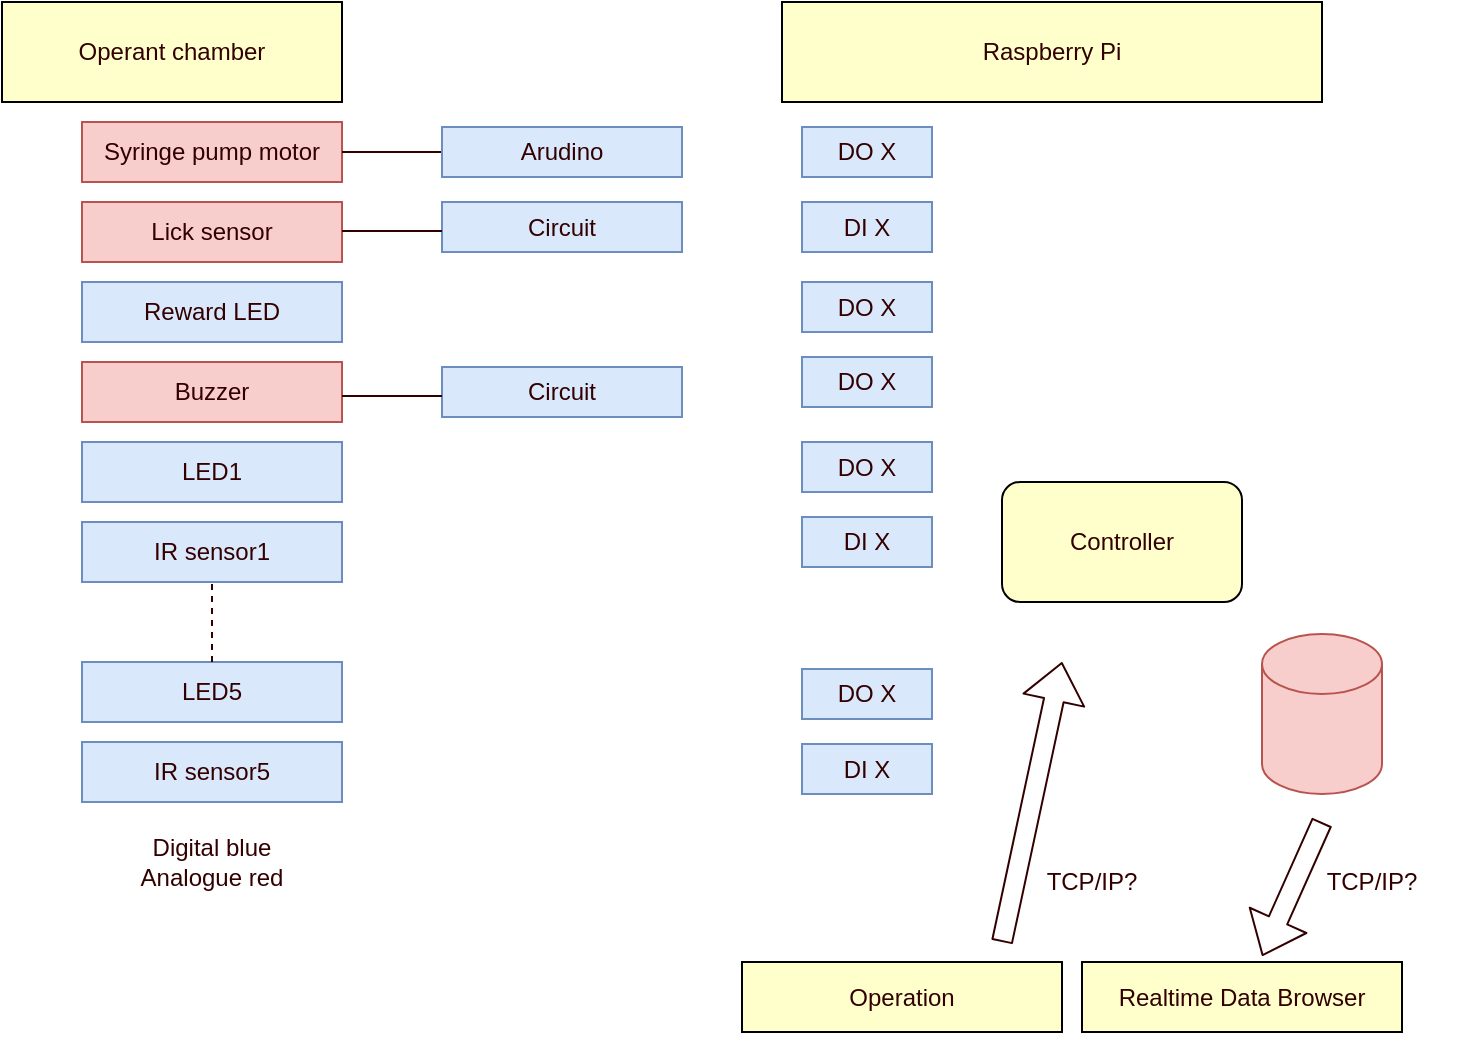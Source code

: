 <mxfile>
    <diagram id="ng4Kd8hOpdcPiHU1NTaW" name="Page-1">
        <mxGraphModel dx="977" dy="1572" grid="1" gridSize="10" guides="1" tooltips="1" connect="1" arrows="1" fold="1" page="1" pageScale="1" pageWidth="827" pageHeight="1169" background="#ffffff" math="0" shadow="0">
            <root>
                <mxCell id="0"/>
                <mxCell id="1" parent="0"/>
                <mxCell id="2" value="&lt;p&gt;&lt;font color=&quot;#330000&quot;&gt;Operant chamber&lt;/font&gt;&lt;/p&gt;" style="rounded=0;whiteSpace=wrap;html=1;fillColor=#FFFFCC;" vertex="1" parent="1">
                    <mxGeometry x="10" y="110" width="170" height="50" as="geometry"/>
                </mxCell>
                <mxCell id="3" value="&lt;p&gt;&lt;font color=&quot;#330000&quot;&gt;Syringe pump motor&lt;/font&gt;&lt;/p&gt;" style="rounded=0;whiteSpace=wrap;html=1;fillColor=#f8cecc;strokeColor=#b85450;" vertex="1" parent="1">
                    <mxGeometry x="50" y="170" width="130" height="30" as="geometry"/>
                </mxCell>
                <mxCell id="4" value="&lt;p&gt;&lt;font color=&quot;#330000&quot;&gt;Lick sensor&lt;/font&gt;&lt;/p&gt;" style="rounded=0;whiteSpace=wrap;html=1;fillColor=#f8cecc;strokeColor=#b85450;" vertex="1" parent="1">
                    <mxGeometry x="50" y="210" width="130" height="30" as="geometry"/>
                </mxCell>
                <mxCell id="5" value="&lt;p&gt;&lt;font color=&quot;#330000&quot;&gt;Reward LED&lt;/font&gt;&lt;/p&gt;" style="rounded=0;whiteSpace=wrap;html=1;fillColor=#dae8fc;strokeColor=#6c8ebf;" vertex="1" parent="1">
                    <mxGeometry x="50" y="250" width="130" height="30" as="geometry"/>
                </mxCell>
                <mxCell id="6" value="&lt;p&gt;&lt;font color=&quot;#330000&quot;&gt;Buzzer&lt;/font&gt;&lt;/p&gt;" style="rounded=0;whiteSpace=wrap;html=1;fillColor=#f8cecc;strokeColor=#b85450;" vertex="1" parent="1">
                    <mxGeometry x="50" y="290" width="130" height="30" as="geometry"/>
                </mxCell>
                <mxCell id="7" value="&lt;p&gt;&lt;font color=&quot;#330000&quot;&gt;LED1&lt;/font&gt;&lt;/p&gt;" style="rounded=0;whiteSpace=wrap;html=1;fillColor=#dae8fc;strokeColor=#6c8ebf;" vertex="1" parent="1">
                    <mxGeometry x="50" y="330" width="130" height="30" as="geometry"/>
                </mxCell>
                <mxCell id="8" value="&lt;p&gt;&lt;font color=&quot;#330000&quot;&gt;IR sensor1&lt;/font&gt;&lt;/p&gt;" style="rounded=0;whiteSpace=wrap;html=1;fillColor=#dae8fc;strokeColor=#6c8ebf;" vertex="1" parent="1">
                    <mxGeometry x="50" y="370" width="130" height="30" as="geometry"/>
                </mxCell>
                <mxCell id="13" value="&lt;p&gt;&lt;font color=&quot;#330000&quot;&gt;LED5&lt;/font&gt;&lt;/p&gt;" style="rounded=0;whiteSpace=wrap;html=1;fillColor=#dae8fc;strokeColor=#6c8ebf;" vertex="1" parent="1">
                    <mxGeometry x="50" y="440" width="130" height="30" as="geometry"/>
                </mxCell>
                <mxCell id="14" value="&lt;p&gt;&lt;font color=&quot;#330000&quot;&gt;IR sensor5&lt;/font&gt;&lt;/p&gt;" style="rounded=0;whiteSpace=wrap;html=1;fillColor=#dae8fc;strokeColor=#6c8ebf;" vertex="1" parent="1">
                    <mxGeometry x="50" y="480" width="130" height="30" as="geometry"/>
                </mxCell>
                <mxCell id="15" value="" style="endArrow=none;dashed=1;html=1;entryX=0.5;entryY=1;entryDx=0;entryDy=0;exitX=0.5;exitY=0;exitDx=0;exitDy=0;strokeColor=#330000;" edge="1" parent="1" source="13" target="8">
                    <mxGeometry x="50" y="170" width="50" height="50" as="geometry">
                        <mxPoint x="142.857" y="420" as="sourcePoint"/>
                        <mxPoint x="161.429" y="460" as="targetPoint"/>
                    </mxGeometry>
                </mxCell>
                <mxCell id="18" value="Digital blue&lt;br&gt;Analogue red" style="text;html=1;align=center;verticalAlign=middle;whiteSpace=wrap;rounded=0;fontColor=#330000;" vertex="1" parent="1">
                    <mxGeometry x="60" y="520" width="110" height="40" as="geometry"/>
                </mxCell>
                <mxCell id="21" style="rounded=0;orthogonalLoop=1;jettySize=auto;html=1;exitX=0;exitY=0.5;exitDx=0;exitDy=0;fontColor=#330000;edgeStyle=orthogonalEdgeStyle;strokeColor=#330000;endArrow=none;endFill=0;" edge="1" parent="1" source="19" target="3">
                    <mxGeometry relative="1" as="geometry"/>
                </mxCell>
                <mxCell id="19" value="Arudino" style="rounded=0;whiteSpace=wrap;html=1;fillColor=#dae8fc;strokeColor=#6c8ebf;fontColor=#330000;" vertex="1" parent="1">
                    <mxGeometry x="230" y="172.5" width="120" height="25" as="geometry"/>
                </mxCell>
                <mxCell id="22" value="Circuit" style="rounded=0;whiteSpace=wrap;html=1;fillColor=#dae8fc;strokeColor=#6c8ebf;fontColor=#330000;" vertex="1" parent="1">
                    <mxGeometry x="230" y="210" width="120" height="25" as="geometry"/>
                </mxCell>
                <mxCell id="23" style="rounded=0;orthogonalLoop=1;jettySize=auto;html=1;exitX=0;exitY=0.5;exitDx=0;exitDy=0;fontColor=#330000;edgeStyle=orthogonalEdgeStyle;strokeColor=#330000;endArrow=none;endFill=0;" edge="1" parent="1">
                    <mxGeometry relative="1" as="geometry">
                        <mxPoint x="230" y="224.5" as="sourcePoint"/>
                        <mxPoint x="180" y="224.5" as="targetPoint"/>
                    </mxGeometry>
                </mxCell>
                <mxCell id="24" value="Circuit" style="rounded=0;whiteSpace=wrap;html=1;fillColor=#dae8fc;strokeColor=#6c8ebf;fontColor=#330000;" vertex="1" parent="1">
                    <mxGeometry x="230" y="292.5" width="120" height="25" as="geometry"/>
                </mxCell>
                <mxCell id="25" style="rounded=0;orthogonalLoop=1;jettySize=auto;html=1;exitX=0;exitY=0.5;exitDx=0;exitDy=0;fontColor=#330000;edgeStyle=orthogonalEdgeStyle;strokeColor=#330000;endArrow=none;endFill=0;" edge="1" parent="1">
                    <mxGeometry relative="1" as="geometry">
                        <mxPoint x="230" y="307" as="sourcePoint"/>
                        <mxPoint x="180" y="307" as="targetPoint"/>
                    </mxGeometry>
                </mxCell>
                <mxCell id="26" value="&lt;p&gt;&lt;font color=&quot;#330000&quot;&gt;Raspberry Pi&lt;/font&gt;&lt;/p&gt;" style="rounded=0;whiteSpace=wrap;html=1;fillColor=#FFFFCC;" vertex="1" parent="1">
                    <mxGeometry x="400" y="110" width="270" height="50" as="geometry"/>
                </mxCell>
                <mxCell id="35" value="" style="shape=cylinder3;whiteSpace=wrap;html=1;boundedLbl=1;backgroundOutline=1;size=15;fillColor=#f8cecc;strokeColor=#b85450;" vertex="1" parent="1">
                    <mxGeometry x="640" y="426" width="60" height="80" as="geometry"/>
                </mxCell>
                <mxCell id="36" value="&lt;p&gt;&lt;font color=&quot;#330000&quot;&gt;Realtime Data Browser&lt;/font&gt;&lt;/p&gt;" style="rounded=0;whiteSpace=wrap;html=1;fillColor=#FFFFCC;" vertex="1" parent="1">
                    <mxGeometry x="550" y="590" width="160" height="35" as="geometry"/>
                </mxCell>
                <mxCell id="37" value="" style="shape=flexArrow;endArrow=classic;html=1;fontColor=#330000;strokeColor=#330000;entryX=0.563;entryY=-0.086;entryDx=0;entryDy=0;entryPerimeter=0;" edge="1" parent="1" target="36">
                    <mxGeometry width="50" height="50" relative="1" as="geometry">
                        <mxPoint x="670" y="520" as="sourcePoint"/>
                        <mxPoint x="700" y="590" as="targetPoint"/>
                    </mxGeometry>
                </mxCell>
                <mxCell id="39" value="&lt;p&gt;&lt;font color=&quot;#330000&quot;&gt;Operation&lt;/font&gt;&lt;/p&gt;" style="rounded=0;whiteSpace=wrap;html=1;fillColor=#FFFFCC;" vertex="1" parent="1">
                    <mxGeometry x="380" y="590" width="160" height="35" as="geometry"/>
                </mxCell>
                <mxCell id="40" value="" style="shape=flexArrow;endArrow=classic;html=1;fontColor=#330000;strokeColor=#330000;" edge="1" parent="1">
                    <mxGeometry width="50" height="50" relative="1" as="geometry">
                        <mxPoint x="510" y="580" as="sourcePoint"/>
                        <mxPoint x="540" y="440" as="targetPoint"/>
                    </mxGeometry>
                </mxCell>
                <mxCell id="41" value="" style="group" vertex="1" connectable="0" parent="1">
                    <mxGeometry x="410" y="172.5" width="65" height="333.5" as="geometry"/>
                </mxCell>
                <mxCell id="27" value="DO X" style="rounded=0;whiteSpace=wrap;html=1;fillColor=#dae8fc;strokeColor=#6c8ebf;fontColor=#330000;" vertex="1" parent="41">
                    <mxGeometry width="65" height="25" as="geometry"/>
                </mxCell>
                <mxCell id="28" value="DI X" style="rounded=0;whiteSpace=wrap;html=1;fillColor=#dae8fc;strokeColor=#6c8ebf;fontColor=#330000;" vertex="1" parent="41">
                    <mxGeometry y="37.5" width="65" height="25" as="geometry"/>
                </mxCell>
                <mxCell id="29" value="DO X" style="rounded=0;whiteSpace=wrap;html=1;fillColor=#dae8fc;strokeColor=#6c8ebf;fontColor=#330000;" vertex="1" parent="41">
                    <mxGeometry y="77.5" width="65" height="25" as="geometry"/>
                </mxCell>
                <mxCell id="30" value="DO X" style="rounded=0;whiteSpace=wrap;html=1;fillColor=#dae8fc;strokeColor=#6c8ebf;fontColor=#330000;" vertex="1" parent="41">
                    <mxGeometry y="115" width="65" height="25" as="geometry"/>
                </mxCell>
                <mxCell id="31" value="DO X" style="rounded=0;whiteSpace=wrap;html=1;fillColor=#dae8fc;strokeColor=#6c8ebf;fontColor=#330000;" vertex="1" parent="41">
                    <mxGeometry y="157.5" width="65" height="25" as="geometry"/>
                </mxCell>
                <mxCell id="32" value="DI X" style="rounded=0;whiteSpace=wrap;html=1;fillColor=#dae8fc;strokeColor=#6c8ebf;fontColor=#330000;" vertex="1" parent="41">
                    <mxGeometry y="195" width="65" height="25" as="geometry"/>
                </mxCell>
                <mxCell id="33" value="DO X" style="rounded=0;whiteSpace=wrap;html=1;fillColor=#dae8fc;strokeColor=#6c8ebf;fontColor=#330000;" vertex="1" parent="41">
                    <mxGeometry y="271" width="65" height="25" as="geometry"/>
                </mxCell>
                <mxCell id="34" value="DI X" style="rounded=0;whiteSpace=wrap;html=1;fillColor=#dae8fc;strokeColor=#6c8ebf;fontColor=#330000;" vertex="1" parent="41">
                    <mxGeometry y="308.5" width="65" height="25" as="geometry"/>
                </mxCell>
                <mxCell id="42" value="Controller" style="rounded=1;whiteSpace=wrap;html=1;fontColor=#330000;fillColor=#FFFFCC;" vertex="1" parent="1">
                    <mxGeometry x="510" y="350" width="120" height="60" as="geometry"/>
                </mxCell>
                <mxCell id="43" value="TCP/IP?" style="text;html=1;align=center;verticalAlign=middle;whiteSpace=wrap;rounded=0;fontColor=#330000;" vertex="1" parent="1">
                    <mxGeometry x="500" y="540" width="110" height="20" as="geometry"/>
                </mxCell>
                <mxCell id="44" value="TCP/IP?" style="text;html=1;align=center;verticalAlign=middle;whiteSpace=wrap;rounded=0;fontColor=#330000;" vertex="1" parent="1">
                    <mxGeometry x="640" y="540" width="110" height="20" as="geometry"/>
                </mxCell>
            </root>
        </mxGraphModel>
    </diagram>
</mxfile>